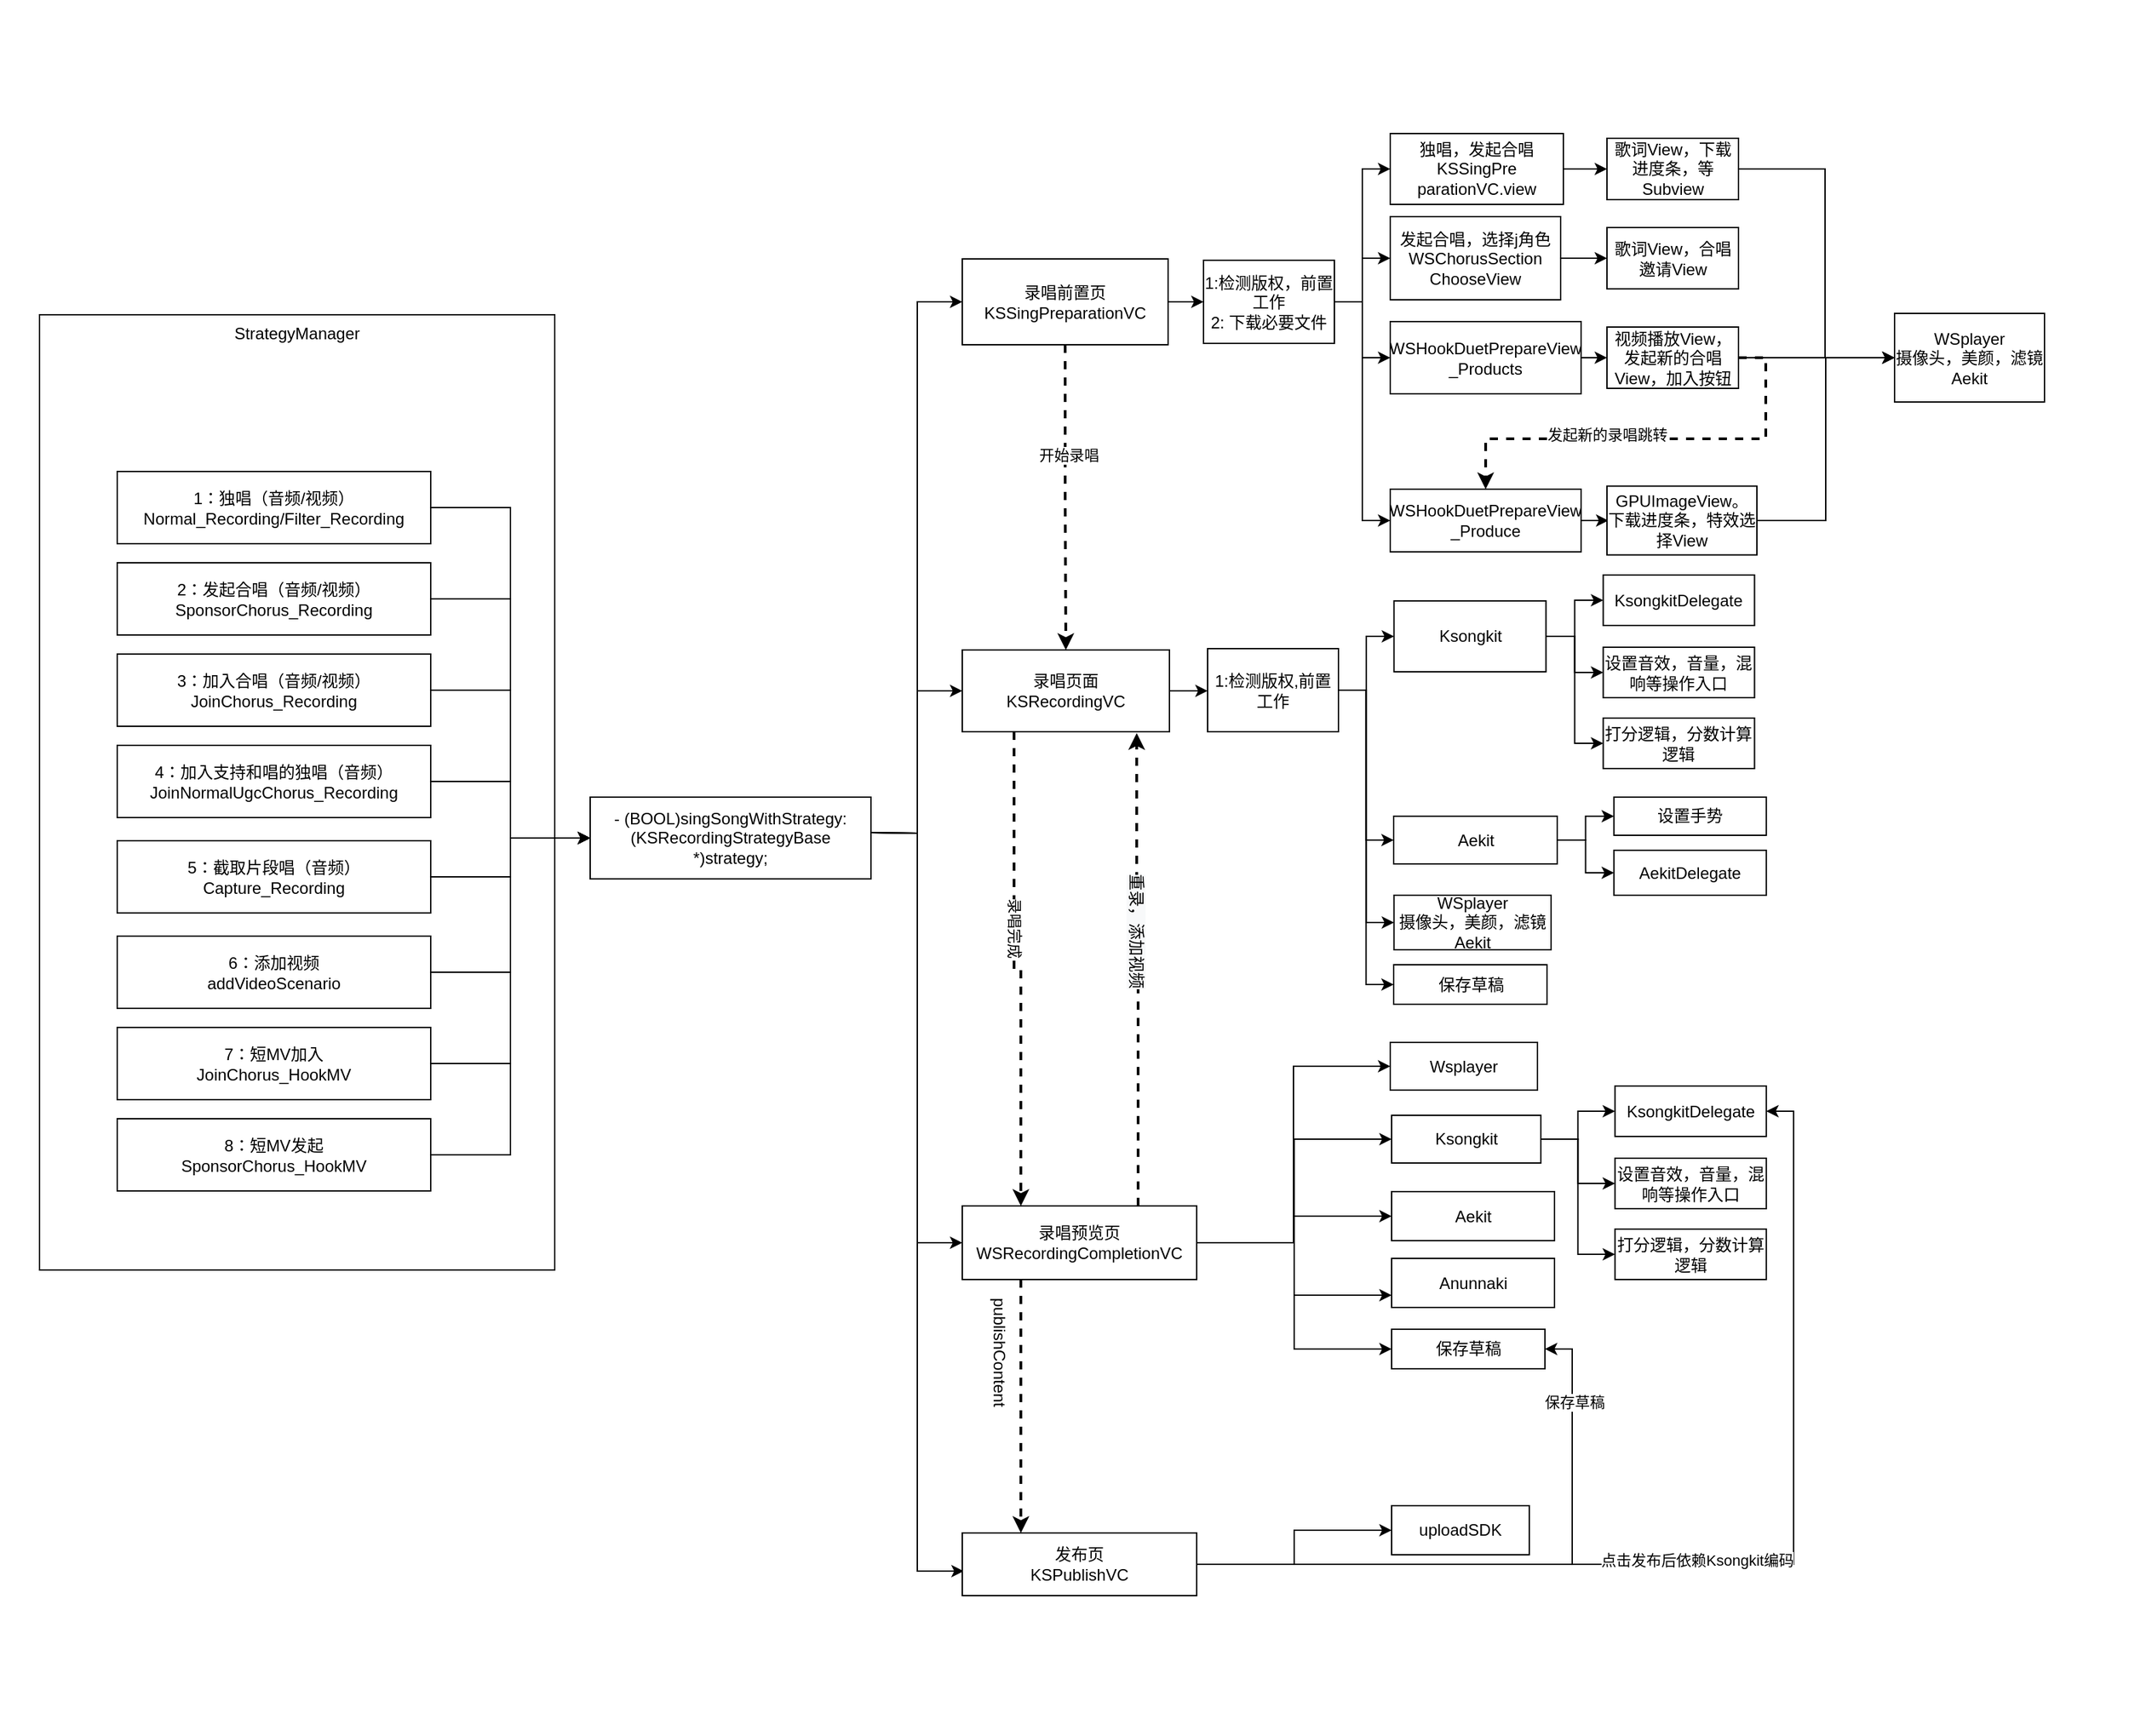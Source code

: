 <mxfile version="14.8.4" type="github">
  <diagram id="AZSGmnTD27FDiJ8ZZ5N1" name="Page-1">
    <mxGraphModel dx="2509" dy="1529" grid="0" gridSize="10" guides="1" tooltips="1" connect="1" arrows="1" fold="1" page="0" pageScale="1" pageWidth="827" pageHeight="1169" math="0" shadow="0">
      <root>
        <mxCell id="0" />
        <mxCell id="1" parent="0" />
        <mxCell id="tynLuWOkbW0R-v78KJ2Y-110" value="StrategyManager" style="rounded=0;whiteSpace=wrap;html=1;verticalAlign=top;" vertex="1" parent="1">
          <mxGeometry x="-543" y="20" width="378" height="701" as="geometry" />
        </mxCell>
        <mxCell id="tynLuWOkbW0R-v78KJ2Y-3" style="edgeStyle=orthogonalEdgeStyle;rounded=0;orthogonalLoop=1;jettySize=auto;html=1;exitX=1;exitY=0.5;exitDx=0;exitDy=0;entryX=0;entryY=0.5;entryDx=0;entryDy=0;" edge="1" parent="1" target="tynLuWOkbW0R-v78KJ2Y-11">
          <mxGeometry relative="1" as="geometry">
            <mxPoint x="67" y="400" as="sourcePoint" />
          </mxGeometry>
        </mxCell>
        <mxCell id="tynLuWOkbW0R-v78KJ2Y-4" style="edgeStyle=orthogonalEdgeStyle;rounded=0;orthogonalLoop=1;jettySize=auto;html=1;exitX=1;exitY=0.5;exitDx=0;exitDy=0;entryX=0.006;entryY=0.609;entryDx=0;entryDy=0;entryPerimeter=0;" edge="1" parent="1" target="tynLuWOkbW0R-v78KJ2Y-30">
          <mxGeometry relative="1" as="geometry">
            <mxPoint x="67" y="400" as="sourcePoint" />
          </mxGeometry>
        </mxCell>
        <mxCell id="tynLuWOkbW0R-v78KJ2Y-5" style="edgeStyle=orthogonalEdgeStyle;rounded=0;orthogonalLoop=1;jettySize=auto;html=1;exitX=1;exitY=0.5;exitDx=0;exitDy=0;entryX=0;entryY=0.5;entryDx=0;entryDy=0;" edge="1" parent="1" target="tynLuWOkbW0R-v78KJ2Y-15">
          <mxGeometry relative="1" as="geometry">
            <mxPoint x="67" y="400" as="sourcePoint" />
          </mxGeometry>
        </mxCell>
        <mxCell id="tynLuWOkbW0R-v78KJ2Y-6" style="edgeStyle=orthogonalEdgeStyle;rounded=0;orthogonalLoop=1;jettySize=auto;html=1;exitX=1;exitY=0.5;exitDx=0;exitDy=0;entryX=0;entryY=0.5;entryDx=0;entryDy=0;strokeWidth=1;" edge="1" parent="1" target="tynLuWOkbW0R-v78KJ2Y-24">
          <mxGeometry relative="1" as="geometry">
            <mxPoint x="67" y="400" as="sourcePoint" />
          </mxGeometry>
        </mxCell>
        <mxCell id="tynLuWOkbW0R-v78KJ2Y-7" value="- (BOOL)singSongWithStrategy:(KSRecordingStrategyBase *)strategy;" style="rounded=0;whiteSpace=wrap;html=1;" vertex="1" parent="1">
          <mxGeometry x="-139" y="374" width="206" height="60" as="geometry" />
        </mxCell>
        <mxCell id="tynLuWOkbW0R-v78KJ2Y-8" style="edgeStyle=orthogonalEdgeStyle;rounded=0;orthogonalLoop=1;jettySize=auto;html=1;exitX=1;exitY=0.5;exitDx=0;exitDy=0;entryX=0;entryY=0.5;entryDx=0;entryDy=0;" edge="1" parent="1" source="tynLuWOkbW0R-v78KJ2Y-11" target="tynLuWOkbW0R-v78KJ2Y-35">
          <mxGeometry relative="1" as="geometry" />
        </mxCell>
        <mxCell id="tynLuWOkbW0R-v78KJ2Y-9" style="edgeStyle=orthogonalEdgeStyle;rounded=0;orthogonalLoop=1;jettySize=auto;html=1;entryX=0.5;entryY=0;entryDx=0;entryDy=0;strokeWidth=2;dashed=1;" edge="1" parent="1" source="tynLuWOkbW0R-v78KJ2Y-11" target="tynLuWOkbW0R-v78KJ2Y-15">
          <mxGeometry relative="1" as="geometry" />
        </mxCell>
        <mxCell id="tynLuWOkbW0R-v78KJ2Y-10" value="开始录唱" style="edgeLabel;html=1;align=center;verticalAlign=middle;resizable=0;points=[];" vertex="1" connectable="0" parent="tynLuWOkbW0R-v78KJ2Y-9">
          <mxGeometry x="-0.278" y="2" relative="1" as="geometry">
            <mxPoint as="offset" />
          </mxGeometry>
        </mxCell>
        <mxCell id="tynLuWOkbW0R-v78KJ2Y-11" value="&lt;div&gt;录唱前置页&lt;/div&gt;&lt;div&gt;KSSingPreparationVC&lt;/div&gt;" style="rounded=0;whiteSpace=wrap;html=1;" vertex="1" parent="1">
          <mxGeometry x="134" y="-21" width="151" height="63" as="geometry" />
        </mxCell>
        <mxCell id="tynLuWOkbW0R-v78KJ2Y-12" style="edgeStyle=orthogonalEdgeStyle;rounded=0;orthogonalLoop=1;jettySize=auto;html=1;exitX=1;exitY=0.5;exitDx=0;exitDy=0;entryX=0;entryY=0.5;entryDx=0;entryDy=0;" edge="1" parent="1" source="tynLuWOkbW0R-v78KJ2Y-15" target="tynLuWOkbW0R-v78KJ2Y-49">
          <mxGeometry relative="1" as="geometry" />
        </mxCell>
        <mxCell id="tynLuWOkbW0R-v78KJ2Y-13" style="edgeStyle=orthogonalEdgeStyle;rounded=0;orthogonalLoop=1;jettySize=auto;html=1;exitX=0.25;exitY=1;exitDx=0;exitDy=0;entryX=0.25;entryY=0;entryDx=0;entryDy=0;dashed=1;strokeWidth=2;" edge="1" parent="1" source="tynLuWOkbW0R-v78KJ2Y-15" target="tynLuWOkbW0R-v78KJ2Y-24">
          <mxGeometry relative="1" as="geometry" />
        </mxCell>
        <mxCell id="tynLuWOkbW0R-v78KJ2Y-14" value="录唱完成" style="edgeLabel;html=1;align=center;verticalAlign=middle;resizable=0;points=[];rotation=90;" vertex="1" connectable="0" parent="tynLuWOkbW0R-v78KJ2Y-13">
          <mxGeometry x="-0.092" y="3" relative="1" as="geometry">
            <mxPoint x="-2" y="-17" as="offset" />
          </mxGeometry>
        </mxCell>
        <mxCell id="tynLuWOkbW0R-v78KJ2Y-15" value="录唱页面&#xa;KSRecordingVC" style="rounded=0;whiteSpace=wrap;html=1;" vertex="1" parent="1">
          <mxGeometry x="134" y="266" width="152" height="60" as="geometry" />
        </mxCell>
        <mxCell id="tynLuWOkbW0R-v78KJ2Y-16" style="edgeStyle=orthogonalEdgeStyle;rounded=0;orthogonalLoop=1;jettySize=auto;html=1;exitX=0.75;exitY=0;exitDx=0;exitDy=0;entryX=0.842;entryY=1.017;entryDx=0;entryDy=0;entryPerimeter=0;dashed=1;strokeWidth=2;" edge="1" parent="1" source="tynLuWOkbW0R-v78KJ2Y-24" target="tynLuWOkbW0R-v78KJ2Y-15">
          <mxGeometry relative="1" as="geometry" />
        </mxCell>
        <mxCell id="tynLuWOkbW0R-v78KJ2Y-17" value="&lt;span style=&quot;font-size: 12px ; background-color: rgb(248 , 249 , 250)&quot;&gt;重录，添加视频&lt;/span&gt;" style="edgeLabel;html=1;align=center;verticalAlign=middle;resizable=0;points=[];rotation=90;" vertex="1" connectable="0" parent="tynLuWOkbW0R-v78KJ2Y-16">
          <mxGeometry x="0.249" y="-1" relative="1" as="geometry">
            <mxPoint x="-1" y="14" as="offset" />
          </mxGeometry>
        </mxCell>
        <mxCell id="tynLuWOkbW0R-v78KJ2Y-18" style="edgeStyle=orthogonalEdgeStyle;rounded=0;orthogonalLoop=1;jettySize=auto;html=1;exitX=0.25;exitY=1;exitDx=0;exitDy=0;entryX=0.25;entryY=0;entryDx=0;entryDy=0;dashed=1;strokeWidth=2;" edge="1" parent="1" source="tynLuWOkbW0R-v78KJ2Y-24" target="tynLuWOkbW0R-v78KJ2Y-30">
          <mxGeometry relative="1" as="geometry" />
        </mxCell>
        <mxCell id="tynLuWOkbW0R-v78KJ2Y-19" style="edgeStyle=orthogonalEdgeStyle;rounded=0;orthogonalLoop=1;jettySize=auto;html=1;exitX=1;exitY=0.5;exitDx=0;exitDy=0;strokeWidth=1;" edge="1" parent="1" source="tynLuWOkbW0R-v78KJ2Y-24" target="tynLuWOkbW0R-v78KJ2Y-91">
          <mxGeometry relative="1" as="geometry" />
        </mxCell>
        <mxCell id="tynLuWOkbW0R-v78KJ2Y-20" style="edgeStyle=orthogonalEdgeStyle;rounded=0;orthogonalLoop=1;jettySize=auto;html=1;exitX=1;exitY=0.5;exitDx=0;exitDy=0;entryX=0;entryY=0.75;entryDx=0;entryDy=0;strokeWidth=1;" edge="1" parent="1" source="tynLuWOkbW0R-v78KJ2Y-24" target="tynLuWOkbW0R-v78KJ2Y-92">
          <mxGeometry relative="1" as="geometry" />
        </mxCell>
        <mxCell id="tynLuWOkbW0R-v78KJ2Y-21" style="edgeStyle=orthogonalEdgeStyle;rounded=0;orthogonalLoop=1;jettySize=auto;html=1;exitX=1;exitY=0.5;exitDx=0;exitDy=0;entryX=0;entryY=0.5;entryDx=0;entryDy=0;strokeWidth=1;" edge="1" parent="1" source="tynLuWOkbW0R-v78KJ2Y-24" target="tynLuWOkbW0R-v78KJ2Y-97">
          <mxGeometry relative="1" as="geometry" />
        </mxCell>
        <mxCell id="tynLuWOkbW0R-v78KJ2Y-22" style="edgeStyle=orthogonalEdgeStyle;rounded=0;orthogonalLoop=1;jettySize=auto;html=1;exitX=1;exitY=0.5;exitDx=0;exitDy=0;entryX=0;entryY=0.5;entryDx=0;entryDy=0;strokeWidth=1;" edge="1" parent="1" source="tynLuWOkbW0R-v78KJ2Y-24" target="tynLuWOkbW0R-v78KJ2Y-103">
          <mxGeometry relative="1" as="geometry" />
        </mxCell>
        <mxCell id="tynLuWOkbW0R-v78KJ2Y-23" style="edgeStyle=orthogonalEdgeStyle;rounded=0;orthogonalLoop=1;jettySize=auto;html=1;exitX=1;exitY=0.5;exitDx=0;exitDy=0;entryX=0;entryY=0.5;entryDx=0;entryDy=0;strokeWidth=1;" edge="1" parent="1" source="tynLuWOkbW0R-v78KJ2Y-24" target="tynLuWOkbW0R-v78KJ2Y-105">
          <mxGeometry relative="1" as="geometry" />
        </mxCell>
        <mxCell id="tynLuWOkbW0R-v78KJ2Y-24" value="录唱预览页&#xa;WSRecordingCompletionVC" style="rounded=0;whiteSpace=wrap;html=1;" vertex="1" parent="1">
          <mxGeometry x="134" y="674" width="172" height="54" as="geometry" />
        </mxCell>
        <mxCell id="tynLuWOkbW0R-v78KJ2Y-25" style="edgeStyle=orthogonalEdgeStyle;rounded=0;orthogonalLoop=1;jettySize=auto;html=1;exitX=1;exitY=0.5;exitDx=0;exitDy=0;entryX=1;entryY=0.5;entryDx=0;entryDy=0;strokeWidth=1;" edge="1" parent="1" source="tynLuWOkbW0R-v78KJ2Y-30" target="tynLuWOkbW0R-v78KJ2Y-98">
          <mxGeometry relative="1" as="geometry" />
        </mxCell>
        <mxCell id="tynLuWOkbW0R-v78KJ2Y-26" value="点击发布后依赖Ksongkit编码" style="edgeLabel;html=1;align=center;verticalAlign=middle;resizable=0;points=[];" vertex="1" connectable="0" parent="tynLuWOkbW0R-v78KJ2Y-25">
          <mxGeometry x="-0.625" y="3" relative="1" as="geometry">
            <mxPoint x="219" as="offset" />
          </mxGeometry>
        </mxCell>
        <mxCell id="tynLuWOkbW0R-v78KJ2Y-27" style="edgeStyle=orthogonalEdgeStyle;rounded=0;orthogonalLoop=1;jettySize=auto;html=1;exitX=1;exitY=0.5;exitDx=0;exitDy=0;entryX=1;entryY=0.5;entryDx=0;entryDy=0;strokeWidth=1;" edge="1" parent="1" source="tynLuWOkbW0R-v78KJ2Y-30" target="tynLuWOkbW0R-v78KJ2Y-103">
          <mxGeometry relative="1" as="geometry" />
        </mxCell>
        <mxCell id="tynLuWOkbW0R-v78KJ2Y-28" value="保存草稿" style="edgeLabel;html=1;align=center;verticalAlign=middle;resizable=0;points=[];" vertex="1" connectable="0" parent="tynLuWOkbW0R-v78KJ2Y-27">
          <mxGeometry x="0.741" relative="1" as="geometry">
            <mxPoint x="1" as="offset" />
          </mxGeometry>
        </mxCell>
        <mxCell id="tynLuWOkbW0R-v78KJ2Y-29" style="edgeStyle=orthogonalEdgeStyle;rounded=0;orthogonalLoop=1;jettySize=auto;html=1;exitX=1;exitY=0.5;exitDx=0;exitDy=0;entryX=0;entryY=0.5;entryDx=0;entryDy=0;strokeWidth=1;" edge="1" parent="1" source="tynLuWOkbW0R-v78KJ2Y-30" target="tynLuWOkbW0R-v78KJ2Y-104">
          <mxGeometry relative="1" as="geometry" />
        </mxCell>
        <mxCell id="tynLuWOkbW0R-v78KJ2Y-30" value="发布页&#xa;KSPublishVC" style="rounded=0;whiteSpace=wrap;html=1;" vertex="1" parent="1">
          <mxGeometry x="134" y="914" width="172" height="46" as="geometry" />
        </mxCell>
        <mxCell id="tynLuWOkbW0R-v78KJ2Y-31" style="edgeStyle=orthogonalEdgeStyle;rounded=0;orthogonalLoop=1;jettySize=auto;html=1;exitX=1;exitY=0.5;exitDx=0;exitDy=0;entryX=0;entryY=0.5;entryDx=0;entryDy=0;" edge="1" parent="1" source="tynLuWOkbW0R-v78KJ2Y-35" target="tynLuWOkbW0R-v78KJ2Y-37">
          <mxGeometry relative="1" as="geometry" />
        </mxCell>
        <mxCell id="tynLuWOkbW0R-v78KJ2Y-32" style="edgeStyle=orthogonalEdgeStyle;rounded=0;orthogonalLoop=1;jettySize=auto;html=1;exitX=1;exitY=0.5;exitDx=0;exitDy=0;entryX=0;entryY=0.5;entryDx=0;entryDy=0;" edge="1" parent="1" source="tynLuWOkbW0R-v78KJ2Y-35" target="tynLuWOkbW0R-v78KJ2Y-39">
          <mxGeometry relative="1" as="geometry" />
        </mxCell>
        <mxCell id="tynLuWOkbW0R-v78KJ2Y-33" style="edgeStyle=orthogonalEdgeStyle;rounded=0;orthogonalLoop=1;jettySize=auto;html=1;exitX=1;exitY=0.5;exitDx=0;exitDy=0;entryX=0;entryY=0.5;entryDx=0;entryDy=0;" edge="1" parent="1" source="tynLuWOkbW0R-v78KJ2Y-35" target="tynLuWOkbW0R-v78KJ2Y-41">
          <mxGeometry relative="1" as="geometry" />
        </mxCell>
        <mxCell id="tynLuWOkbW0R-v78KJ2Y-34" style="edgeStyle=orthogonalEdgeStyle;rounded=0;orthogonalLoop=1;jettySize=auto;html=1;exitX=1;exitY=0.5;exitDx=0;exitDy=0;entryX=0;entryY=0.5;entryDx=0;entryDy=0;" edge="1" parent="1" source="tynLuWOkbW0R-v78KJ2Y-35" target="tynLuWOkbW0R-v78KJ2Y-43">
          <mxGeometry relative="1" as="geometry" />
        </mxCell>
        <mxCell id="tynLuWOkbW0R-v78KJ2Y-35" value="1:检测版权，前置工作&lt;br&gt;2: 下载必要文件" style="whiteSpace=wrap;html=1;" vertex="1" parent="1">
          <mxGeometry x="311" y="-20" width="96" height="61" as="geometry" />
        </mxCell>
        <mxCell id="tynLuWOkbW0R-v78KJ2Y-36" value="" style="edgeStyle=orthogonalEdgeStyle;rounded=0;orthogonalLoop=1;jettySize=auto;html=1;" edge="1" parent="1" source="tynLuWOkbW0R-v78KJ2Y-37" target="tynLuWOkbW0R-v78KJ2Y-70">
          <mxGeometry relative="1" as="geometry" />
        </mxCell>
        <mxCell id="tynLuWOkbW0R-v78KJ2Y-37" value="&lt;span&gt;独唱，发起合唱&lt;br&gt;KSSingPre&lt;br&gt;parationVC.view&lt;/span&gt;" style="whiteSpace=wrap;html=1;" vertex="1" parent="1">
          <mxGeometry x="448" y="-113" width="127" height="52" as="geometry" />
        </mxCell>
        <mxCell id="tynLuWOkbW0R-v78KJ2Y-38" value="" style="edgeStyle=orthogonalEdgeStyle;rounded=0;orthogonalLoop=1;jettySize=auto;html=1;" edge="1" parent="1" source="tynLuWOkbW0R-v78KJ2Y-39" target="tynLuWOkbW0R-v78KJ2Y-71">
          <mxGeometry relative="1" as="geometry" />
        </mxCell>
        <mxCell id="tynLuWOkbW0R-v78KJ2Y-39" value="发起合唱，选择j角色&lt;br&gt;WSChorusSection&lt;br&gt;ChooseView" style="whiteSpace=wrap;html=1;" vertex="1" parent="1">
          <mxGeometry x="448" y="-52" width="125" height="61" as="geometry" />
        </mxCell>
        <mxCell id="tynLuWOkbW0R-v78KJ2Y-40" style="edgeStyle=orthogonalEdgeStyle;rounded=0;orthogonalLoop=1;jettySize=auto;html=1;exitX=1;exitY=0.5;exitDx=0;exitDy=0;entryX=0;entryY=0.5;entryDx=0;entryDy=0;" edge="1" parent="1" source="tynLuWOkbW0R-v78KJ2Y-41" target="tynLuWOkbW0R-v78KJ2Y-75">
          <mxGeometry relative="1" as="geometry" />
        </mxCell>
        <mxCell id="tynLuWOkbW0R-v78KJ2Y-41" value="WSHookDuetPrepareView&lt;br&gt;_Products" style="rounded=0;whiteSpace=wrap;html=1;" vertex="1" parent="1">
          <mxGeometry x="448" y="25" width="140" height="53" as="geometry" />
        </mxCell>
        <mxCell id="tynLuWOkbW0R-v78KJ2Y-42" value="" style="edgeStyle=orthogonalEdgeStyle;rounded=0;orthogonalLoop=1;jettySize=auto;html=1;" edge="1" parent="1" source="tynLuWOkbW0R-v78KJ2Y-43" target="tynLuWOkbW0R-v78KJ2Y-77">
          <mxGeometry relative="1" as="geometry" />
        </mxCell>
        <mxCell id="tynLuWOkbW0R-v78KJ2Y-43" value="WSHookDuetPrepareView&lt;br&gt;_Produce" style="rounded=0;whiteSpace=wrap;html=1;" vertex="1" parent="1">
          <mxGeometry x="448" y="148" width="140" height="46" as="geometry" />
        </mxCell>
        <mxCell id="tynLuWOkbW0R-v78KJ2Y-44" style="edgeStyle=orthogonalEdgeStyle;rounded=0;orthogonalLoop=1;jettySize=auto;html=1;exitX=0.5;exitY=1;exitDx=0;exitDy=0;" edge="1" parent="1" source="tynLuWOkbW0R-v78KJ2Y-41" target="tynLuWOkbW0R-v78KJ2Y-41">
          <mxGeometry relative="1" as="geometry" />
        </mxCell>
        <mxCell id="tynLuWOkbW0R-v78KJ2Y-45" value="" style="edgeStyle=orthogonalEdgeStyle;rounded=0;orthogonalLoop=1;jettySize=auto;html=1;strokeWidth=1;" edge="1" parent="1" source="tynLuWOkbW0R-v78KJ2Y-49" target="tynLuWOkbW0R-v78KJ2Y-82">
          <mxGeometry relative="1" as="geometry" />
        </mxCell>
        <mxCell id="tynLuWOkbW0R-v78KJ2Y-46" style="edgeStyle=orthogonalEdgeStyle;rounded=0;orthogonalLoop=1;jettySize=auto;html=1;exitX=1;exitY=0.5;exitDx=0;exitDy=0;entryX=0;entryY=0.5;entryDx=0;entryDy=0;strokeWidth=1;" edge="1" parent="1" source="tynLuWOkbW0R-v78KJ2Y-49" target="tynLuWOkbW0R-v78KJ2Y-85">
          <mxGeometry relative="1" as="geometry" />
        </mxCell>
        <mxCell id="tynLuWOkbW0R-v78KJ2Y-47" style="edgeStyle=orthogonalEdgeStyle;rounded=0;orthogonalLoop=1;jettySize=auto;html=1;exitX=1;exitY=0.5;exitDx=0;exitDy=0;entryX=0;entryY=0.5;entryDx=0;entryDy=0;strokeWidth=1;" edge="1" parent="1" source="tynLuWOkbW0R-v78KJ2Y-49" target="tynLuWOkbW0R-v78KJ2Y-101">
          <mxGeometry relative="1" as="geometry" />
        </mxCell>
        <mxCell id="tynLuWOkbW0R-v78KJ2Y-48" style="edgeStyle=orthogonalEdgeStyle;rounded=0;orthogonalLoop=1;jettySize=auto;html=1;exitX=1;exitY=0.5;exitDx=0;exitDy=0;entryX=0;entryY=0.5;entryDx=0;entryDy=0;strokeWidth=1;" edge="1" parent="1" source="tynLuWOkbW0R-v78KJ2Y-49" target="tynLuWOkbW0R-v78KJ2Y-102">
          <mxGeometry relative="1" as="geometry" />
        </mxCell>
        <mxCell id="tynLuWOkbW0R-v78KJ2Y-49" value="1:检测版权,前置工作" style="whiteSpace=wrap;html=1;" vertex="1" parent="1">
          <mxGeometry x="314" y="265" width="96" height="61" as="geometry" />
        </mxCell>
        <mxCell id="tynLuWOkbW0R-v78KJ2Y-50" style="edgeStyle=orthogonalEdgeStyle;rounded=0;orthogonalLoop=1;jettySize=auto;html=1;entryX=0;entryY=0.5;entryDx=0;entryDy=0;" edge="1" parent="1" source="tynLuWOkbW0R-v78KJ2Y-61" target="tynLuWOkbW0R-v78KJ2Y-7">
          <mxGeometry relative="1" as="geometry" />
        </mxCell>
        <mxCell id="tynLuWOkbW0R-v78KJ2Y-51" style="edgeStyle=orthogonalEdgeStyle;rounded=0;orthogonalLoop=1;jettySize=auto;html=1;exitX=1;exitY=0.5;exitDx=0;exitDy=0;entryX=0;entryY=0.5;entryDx=0;entryDy=0;" edge="1" parent="1" source="tynLuWOkbW0R-v78KJ2Y-62" target="tynLuWOkbW0R-v78KJ2Y-7">
          <mxGeometry relative="1" as="geometry" />
        </mxCell>
        <mxCell id="tynLuWOkbW0R-v78KJ2Y-52" style="edgeStyle=orthogonalEdgeStyle;rounded=0;orthogonalLoop=1;jettySize=auto;html=1;exitX=1;exitY=0.5;exitDx=0;exitDy=0;entryX=0;entryY=0.5;entryDx=0;entryDy=0;" edge="1" parent="1" source="tynLuWOkbW0R-v78KJ2Y-63" target="tynLuWOkbW0R-v78KJ2Y-7">
          <mxGeometry relative="1" as="geometry" />
        </mxCell>
        <mxCell id="tynLuWOkbW0R-v78KJ2Y-53" style="edgeStyle=orthogonalEdgeStyle;rounded=0;orthogonalLoop=1;jettySize=auto;html=1;exitX=1;exitY=0.5;exitDx=0;exitDy=0;entryX=0;entryY=0.5;entryDx=0;entryDy=0;" edge="1" parent="1" source="tynLuWOkbW0R-v78KJ2Y-64" target="tynLuWOkbW0R-v78KJ2Y-7">
          <mxGeometry relative="1" as="geometry" />
        </mxCell>
        <mxCell id="tynLuWOkbW0R-v78KJ2Y-54" style="edgeStyle=orthogonalEdgeStyle;rounded=0;orthogonalLoop=1;jettySize=auto;html=1;entryX=0;entryY=0.5;entryDx=0;entryDy=0;" edge="1" parent="1" source="tynLuWOkbW0R-v78KJ2Y-65" target="tynLuWOkbW0R-v78KJ2Y-7">
          <mxGeometry relative="1" as="geometry">
            <mxPoint x="291" y="250" as="targetPoint" />
          </mxGeometry>
        </mxCell>
        <mxCell id="tynLuWOkbW0R-v78KJ2Y-55" style="edgeStyle=orthogonalEdgeStyle;rounded=0;orthogonalLoop=1;jettySize=auto;html=1;exitX=1;exitY=0.5;exitDx=0;exitDy=0;entryX=0;entryY=0.5;entryDx=0;entryDy=0;" edge="1" parent="1" source="tynLuWOkbW0R-v78KJ2Y-66" target="tynLuWOkbW0R-v78KJ2Y-7">
          <mxGeometry relative="1" as="geometry" />
        </mxCell>
        <mxCell id="tynLuWOkbW0R-v78KJ2Y-56" style="edgeStyle=orthogonalEdgeStyle;rounded=0;orthogonalLoop=1;jettySize=auto;html=1;exitX=1;exitY=0.5;exitDx=0;exitDy=0;entryX=0;entryY=0.5;entryDx=0;entryDy=0;" edge="1" parent="1" source="tynLuWOkbW0R-v78KJ2Y-67" target="tynLuWOkbW0R-v78KJ2Y-7">
          <mxGeometry relative="1" as="geometry" />
        </mxCell>
        <mxCell id="tynLuWOkbW0R-v78KJ2Y-57" style="edgeStyle=orthogonalEdgeStyle;rounded=0;orthogonalLoop=1;jettySize=auto;html=1;exitX=1;exitY=0.5;exitDx=0;exitDy=0;entryX=0;entryY=0.5;entryDx=0;entryDy=0;" edge="1" parent="1" source="tynLuWOkbW0R-v78KJ2Y-68" target="tynLuWOkbW0R-v78KJ2Y-7">
          <mxGeometry relative="1" as="geometry" />
        </mxCell>
        <mxCell id="tynLuWOkbW0R-v78KJ2Y-58" value="" style="group" vertex="1" connectable="0" parent="1">
          <mxGeometry x="-486" y="79" width="230" height="584" as="geometry" />
        </mxCell>
        <mxCell id="tynLuWOkbW0R-v78KJ2Y-59" value="" style="group" vertex="1" connectable="0" parent="tynLuWOkbW0R-v78KJ2Y-58">
          <mxGeometry y="56" width="230" height="528" as="geometry" />
        </mxCell>
        <mxCell id="tynLuWOkbW0R-v78KJ2Y-60" value="" style="group" vertex="1" connectable="0" parent="tynLuWOkbW0R-v78KJ2Y-59">
          <mxGeometry width="230" height="528" as="geometry" />
        </mxCell>
        <mxCell id="tynLuWOkbW0R-v78KJ2Y-61" value="1：独唱（音频/视频）&#xa;Normal_Recording/Filter_Recording" style="rounded=0;whiteSpace=wrap;html=1;" vertex="1" parent="tynLuWOkbW0R-v78KJ2Y-60">
          <mxGeometry width="230" height="53" as="geometry" />
        </mxCell>
        <mxCell id="tynLuWOkbW0R-v78KJ2Y-62" value="&lt;div&gt;2：发起合唱（音频/视频）&lt;/div&gt;&lt;div&gt;SponsorChorus_Recording&lt;/div&gt;" style="rounded=0;whiteSpace=wrap;html=1;" vertex="1" parent="tynLuWOkbW0R-v78KJ2Y-60">
          <mxGeometry y="67" width="230" height="53" as="geometry" />
        </mxCell>
        <mxCell id="tynLuWOkbW0R-v78KJ2Y-63" value="&lt;div&gt;3：加入合唱（音频/视频）&lt;/div&gt;&lt;div&gt;JoinChorus_Recording&lt;/div&gt;" style="rounded=0;whiteSpace=wrap;html=1;" vertex="1" parent="tynLuWOkbW0R-v78KJ2Y-60">
          <mxGeometry y="134" width="230" height="53" as="geometry" />
        </mxCell>
        <mxCell id="tynLuWOkbW0R-v78KJ2Y-64" value="&lt;div&gt;4：加入支持和唱的独唱（音频）&lt;/div&gt;&lt;div&gt;JoinNormalUgcChorus_Recording&lt;/div&gt;" style="rounded=0;whiteSpace=wrap;html=1;" vertex="1" parent="tynLuWOkbW0R-v78KJ2Y-60">
          <mxGeometry y="201" width="230" height="53" as="geometry" />
        </mxCell>
        <mxCell id="tynLuWOkbW0R-v78KJ2Y-65" value="&lt;div&gt;5：截取片段唱（音频）&lt;/div&gt;&lt;div&gt;Capture_Recording&lt;/div&gt;" style="rounded=0;whiteSpace=wrap;html=1;" vertex="1" parent="tynLuWOkbW0R-v78KJ2Y-60">
          <mxGeometry y="271" width="230" height="53" as="geometry" />
        </mxCell>
        <mxCell id="tynLuWOkbW0R-v78KJ2Y-66" value="&lt;div&gt;6：添加视频&lt;/div&gt;&lt;div&gt;addVideoScenario&lt;/div&gt;" style="rounded=0;whiteSpace=wrap;html=1;" vertex="1" parent="tynLuWOkbW0R-v78KJ2Y-60">
          <mxGeometry y="341" width="230" height="53" as="geometry" />
        </mxCell>
        <mxCell id="tynLuWOkbW0R-v78KJ2Y-67" value="&lt;div&gt;7：短MV加入&lt;/div&gt;&lt;div&gt;JoinChorus_HookMV&lt;/div&gt;" style="rounded=0;whiteSpace=wrap;html=1;" vertex="1" parent="tynLuWOkbW0R-v78KJ2Y-60">
          <mxGeometry y="408" width="230" height="53" as="geometry" />
        </mxCell>
        <mxCell id="tynLuWOkbW0R-v78KJ2Y-68" value="&lt;div&gt;8：短MV发起&lt;/div&gt;&lt;div&gt;SponsorChorus_HookMV&lt;/div&gt;" style="rounded=0;whiteSpace=wrap;html=1;" vertex="1" parent="tynLuWOkbW0R-v78KJ2Y-60">
          <mxGeometry y="475" width="230" height="53" as="geometry" />
        </mxCell>
        <mxCell id="tynLuWOkbW0R-v78KJ2Y-69" style="edgeStyle=orthogonalEdgeStyle;rounded=0;orthogonalLoop=1;jettySize=auto;html=1;exitX=1;exitY=0.5;exitDx=0;exitDy=0;entryX=0;entryY=0.5;entryDx=0;entryDy=0;strokeWidth=1;" edge="1" parent="1" source="tynLuWOkbW0R-v78KJ2Y-70" target="tynLuWOkbW0R-v78KJ2Y-78">
          <mxGeometry relative="1" as="geometry">
            <Array as="points">
              <mxPoint x="767" y="-87" />
              <mxPoint x="767" y="51" />
            </Array>
          </mxGeometry>
        </mxCell>
        <mxCell id="tynLuWOkbW0R-v78KJ2Y-70" value="歌词View，下载进度条，等Subview" style="whiteSpace=wrap;html=1;" vertex="1" parent="1">
          <mxGeometry x="607" y="-109.5" width="96.5" height="45" as="geometry" />
        </mxCell>
        <mxCell id="tynLuWOkbW0R-v78KJ2Y-71" value="歌词View，合唱邀请View" style="whiteSpace=wrap;html=1;" vertex="1" parent="1">
          <mxGeometry x="607" y="-44" width="96.5" height="45" as="geometry" />
        </mxCell>
        <mxCell id="tynLuWOkbW0R-v78KJ2Y-72" style="edgeStyle=orthogonalEdgeStyle;rounded=0;orthogonalLoop=1;jettySize=auto;html=1;exitX=1;exitY=0.5;exitDx=0;exitDy=0;entryX=0.5;entryY=0;entryDx=0;entryDy=0;dashed=1;strokeWidth=2;" edge="1" parent="1" source="tynLuWOkbW0R-v78KJ2Y-75" target="tynLuWOkbW0R-v78KJ2Y-43">
          <mxGeometry relative="1" as="geometry" />
        </mxCell>
        <mxCell id="tynLuWOkbW0R-v78KJ2Y-73" value="发起新的录唱跳转" style="edgeLabel;html=1;align=center;verticalAlign=middle;resizable=0;points=[];" vertex="1" connectable="0" parent="tynLuWOkbW0R-v78KJ2Y-72">
          <mxGeometry x="-0.137" y="1" relative="1" as="geometry">
            <mxPoint x="-57" y="-4" as="offset" />
          </mxGeometry>
        </mxCell>
        <mxCell id="tynLuWOkbW0R-v78KJ2Y-74" style="edgeStyle=orthogonalEdgeStyle;rounded=0;orthogonalLoop=1;jettySize=auto;html=1;exitX=1;exitY=0.5;exitDx=0;exitDy=0;entryX=0;entryY=0.5;entryDx=0;entryDy=0;strokeWidth=1;" edge="1" parent="1" source="tynLuWOkbW0R-v78KJ2Y-75" target="tynLuWOkbW0R-v78KJ2Y-78">
          <mxGeometry relative="1" as="geometry" />
        </mxCell>
        <mxCell id="tynLuWOkbW0R-v78KJ2Y-75" value="视频播放View，发起新的合唱View，加入按钮" style="whiteSpace=wrap;html=1;" vertex="1" parent="1">
          <mxGeometry x="607" y="29" width="96.5" height="45" as="geometry" />
        </mxCell>
        <mxCell id="tynLuWOkbW0R-v78KJ2Y-76" style="edgeStyle=orthogonalEdgeStyle;rounded=0;orthogonalLoop=1;jettySize=auto;html=1;exitX=1;exitY=0.5;exitDx=0;exitDy=0;entryX=0;entryY=0.5;entryDx=0;entryDy=0;strokeWidth=1;" edge="1" parent="1" source="tynLuWOkbW0R-v78KJ2Y-77" target="tynLuWOkbW0R-v78KJ2Y-78">
          <mxGeometry relative="1" as="geometry" />
        </mxCell>
        <mxCell id="tynLuWOkbW0R-v78KJ2Y-77" value="GPUImageView。下载进度条，特效选择View" style="whiteSpace=wrap;html=1;rounded=0;" vertex="1" parent="1">
          <mxGeometry x="607" y="145.75" width="110" height="50.5" as="geometry" />
        </mxCell>
        <mxCell id="tynLuWOkbW0R-v78KJ2Y-78" value="WSplayer&lt;br&gt;摄像头，美颜，滤镜&lt;br&gt;Aekit" style="whiteSpace=wrap;html=1;" vertex="1" parent="1">
          <mxGeometry x="818" y="19" width="110" height="65" as="geometry" />
        </mxCell>
        <mxCell id="tynLuWOkbW0R-v78KJ2Y-79" value="" style="edgeStyle=orthogonalEdgeStyle;rounded=0;orthogonalLoop=1;jettySize=auto;html=1;strokeWidth=1;" edge="1" parent="1" source="tynLuWOkbW0R-v78KJ2Y-82" target="tynLuWOkbW0R-v78KJ2Y-86">
          <mxGeometry relative="1" as="geometry" />
        </mxCell>
        <mxCell id="tynLuWOkbW0R-v78KJ2Y-80" style="edgeStyle=orthogonalEdgeStyle;rounded=0;orthogonalLoop=1;jettySize=auto;html=1;exitX=1;exitY=0.5;exitDx=0;exitDy=0;entryX=0;entryY=0.5;entryDx=0;entryDy=0;strokeWidth=1;" edge="1" parent="1" source="tynLuWOkbW0R-v78KJ2Y-82" target="tynLuWOkbW0R-v78KJ2Y-88">
          <mxGeometry relative="1" as="geometry" />
        </mxCell>
        <mxCell id="tynLuWOkbW0R-v78KJ2Y-81" style="edgeStyle=orthogonalEdgeStyle;rounded=0;orthogonalLoop=1;jettySize=auto;html=1;exitX=1;exitY=0.5;exitDx=0;exitDy=0;entryX=0;entryY=0.5;entryDx=0;entryDy=0;strokeWidth=1;" edge="1" parent="1" source="tynLuWOkbW0R-v78KJ2Y-82" target="tynLuWOkbW0R-v78KJ2Y-90">
          <mxGeometry relative="1" as="geometry" />
        </mxCell>
        <mxCell id="tynLuWOkbW0R-v78KJ2Y-82" value="Ksongkit" style="whiteSpace=wrap;html=1;" vertex="1" parent="1">
          <mxGeometry x="450.75" y="230" width="111.5" height="52" as="geometry" />
        </mxCell>
        <mxCell id="tynLuWOkbW0R-v78KJ2Y-83" value="" style="edgeStyle=orthogonalEdgeStyle;rounded=0;orthogonalLoop=1;jettySize=auto;html=1;strokeWidth=1;" edge="1" parent="1" source="tynLuWOkbW0R-v78KJ2Y-85" target="tynLuWOkbW0R-v78KJ2Y-87">
          <mxGeometry relative="1" as="geometry" />
        </mxCell>
        <mxCell id="tynLuWOkbW0R-v78KJ2Y-84" style="edgeStyle=orthogonalEdgeStyle;rounded=0;orthogonalLoop=1;jettySize=auto;html=1;exitX=1;exitY=0.5;exitDx=0;exitDy=0;entryX=0;entryY=0.5;entryDx=0;entryDy=0;strokeWidth=1;" edge="1" parent="1" source="tynLuWOkbW0R-v78KJ2Y-85" target="tynLuWOkbW0R-v78KJ2Y-89">
          <mxGeometry relative="1" as="geometry" />
        </mxCell>
        <mxCell id="tynLuWOkbW0R-v78KJ2Y-85" value="Aekit" style="whiteSpace=wrap;html=1;" vertex="1" parent="1">
          <mxGeometry x="450.5" y="388" width="120" height="35" as="geometry" />
        </mxCell>
        <mxCell id="tynLuWOkbW0R-v78KJ2Y-86" value="KsongkitDelegate" style="whiteSpace=wrap;html=1;" vertex="1" parent="1">
          <mxGeometry x="604.25" y="211" width="111" height="37" as="geometry" />
        </mxCell>
        <mxCell id="tynLuWOkbW0R-v78KJ2Y-87" value="AekitDelegate" style="whiteSpace=wrap;html=1;" vertex="1" parent="1">
          <mxGeometry x="612.13" y="413" width="111.75" height="33" as="geometry" />
        </mxCell>
        <mxCell id="tynLuWOkbW0R-v78KJ2Y-88" value="设置音效，音量，混响等操作入口" style="whiteSpace=wrap;html=1;" vertex="1" parent="1">
          <mxGeometry x="604.25" y="264" width="111" height="37" as="geometry" />
        </mxCell>
        <mxCell id="tynLuWOkbW0R-v78KJ2Y-89" value="设置手势" style="whiteSpace=wrap;html=1;" vertex="1" parent="1">
          <mxGeometry x="612.13" y="374" width="111.75" height="28" as="geometry" />
        </mxCell>
        <mxCell id="tynLuWOkbW0R-v78KJ2Y-90" value="打分逻辑，分数计算逻辑" style="whiteSpace=wrap;html=1;" vertex="1" parent="1">
          <mxGeometry x="604.25" y="316" width="111" height="37" as="geometry" />
        </mxCell>
        <mxCell id="tynLuWOkbW0R-v78KJ2Y-91" value="Aekit" style="whiteSpace=wrap;html=1;" vertex="1" parent="1">
          <mxGeometry x="449" y="663.5" width="119.5" height="36" as="geometry" />
        </mxCell>
        <mxCell id="tynLuWOkbW0R-v78KJ2Y-92" value="Anunnaki" style="whiteSpace=wrap;html=1;" vertex="1" parent="1">
          <mxGeometry x="449" y="712.5" width="119.5" height="36" as="geometry" />
        </mxCell>
        <mxCell id="tynLuWOkbW0R-v78KJ2Y-93" value="publishContent&lt;br&gt;" style="text;html=1;align=center;verticalAlign=middle;resizable=0;points=[];autosize=1;strokeColor=none;rotation=90;" vertex="1" parent="1">
          <mxGeometry x="116" y="772" width="90" height="18" as="geometry" />
        </mxCell>
        <mxCell id="tynLuWOkbW0R-v78KJ2Y-94" value="" style="edgeStyle=orthogonalEdgeStyle;rounded=0;orthogonalLoop=1;jettySize=auto;html=1;strokeWidth=1;" edge="1" parent="1" source="tynLuWOkbW0R-v78KJ2Y-97" target="tynLuWOkbW0R-v78KJ2Y-98">
          <mxGeometry relative="1" as="geometry" />
        </mxCell>
        <mxCell id="tynLuWOkbW0R-v78KJ2Y-95" style="edgeStyle=orthogonalEdgeStyle;rounded=0;orthogonalLoop=1;jettySize=auto;html=1;exitX=1;exitY=0.5;exitDx=0;exitDy=0;entryX=0;entryY=0.5;entryDx=0;entryDy=0;strokeWidth=1;" edge="1" parent="1" source="tynLuWOkbW0R-v78KJ2Y-97" target="tynLuWOkbW0R-v78KJ2Y-99">
          <mxGeometry relative="1" as="geometry" />
        </mxCell>
        <mxCell id="tynLuWOkbW0R-v78KJ2Y-96" style="edgeStyle=orthogonalEdgeStyle;rounded=0;orthogonalLoop=1;jettySize=auto;html=1;exitX=1;exitY=0.5;exitDx=0;exitDy=0;entryX=0;entryY=0.5;entryDx=0;entryDy=0;strokeWidth=1;" edge="1" parent="1" source="tynLuWOkbW0R-v78KJ2Y-97" target="tynLuWOkbW0R-v78KJ2Y-100">
          <mxGeometry relative="1" as="geometry" />
        </mxCell>
        <mxCell id="tynLuWOkbW0R-v78KJ2Y-97" value="Ksongkit" style="whiteSpace=wrap;html=1;" vertex="1" parent="1">
          <mxGeometry x="449" y="607.5" width="109.5" height="35" as="geometry" />
        </mxCell>
        <mxCell id="tynLuWOkbW0R-v78KJ2Y-98" value="KsongkitDelegate" style="whiteSpace=wrap;html=1;" vertex="1" parent="1">
          <mxGeometry x="612.88" y="586" width="111" height="37" as="geometry" />
        </mxCell>
        <mxCell id="tynLuWOkbW0R-v78KJ2Y-99" value="设置音效，音量，混响等操作入口" style="whiteSpace=wrap;html=1;" vertex="1" parent="1">
          <mxGeometry x="612.88" y="639" width="111" height="37" as="geometry" />
        </mxCell>
        <mxCell id="tynLuWOkbW0R-v78KJ2Y-100" value="打分逻辑，分数计算逻辑" style="whiteSpace=wrap;html=1;" vertex="1" parent="1">
          <mxGeometry x="612.88" y="691" width="111" height="37" as="geometry" />
        </mxCell>
        <mxCell id="tynLuWOkbW0R-v78KJ2Y-101" value="WSplayer&lt;br&gt;摄像头，美颜，滤镜&lt;br&gt;Aekit" style="whiteSpace=wrap;html=1;" vertex="1" parent="1">
          <mxGeometry x="450.75" y="446" width="115.25" height="40" as="geometry" />
        </mxCell>
        <mxCell id="tynLuWOkbW0R-v78KJ2Y-102" value="保存草稿" style="whiteSpace=wrap;html=1;" vertex="1" parent="1">
          <mxGeometry x="450.5" y="497" width="112.5" height="29" as="geometry" />
        </mxCell>
        <mxCell id="tynLuWOkbW0R-v78KJ2Y-103" value="保存草稿" style="whiteSpace=wrap;html=1;" vertex="1" parent="1">
          <mxGeometry x="449" y="764.5" width="112.5" height="29" as="geometry" />
        </mxCell>
        <mxCell id="tynLuWOkbW0R-v78KJ2Y-104" value="uploadSDK" style="rounded=0;whiteSpace=wrap;html=1;" vertex="1" parent="1">
          <mxGeometry x="449" y="894" width="101" height="36" as="geometry" />
        </mxCell>
        <mxCell id="tynLuWOkbW0R-v78KJ2Y-105" value="Wsplayer" style="whiteSpace=wrap;html=1;" vertex="1" parent="1">
          <mxGeometry x="448" y="554" width="108" height="35" as="geometry" />
        </mxCell>
        <mxCell id="tynLuWOkbW0R-v78KJ2Y-106" value="&amp;nbsp;&amp;nbsp;" style="text;html=1;align=center;verticalAlign=middle;resizable=0;points=[];autosize=1;strokeColor=none;" vertex="1" parent="1">
          <mxGeometry x="972" y="988" width="17" height="18" as="geometry" />
        </mxCell>
        <mxCell id="tynLuWOkbW0R-v78KJ2Y-107" value="&amp;nbsp;&amp;nbsp;" style="text;html=1;align=center;verticalAlign=middle;resizable=0;points=[];autosize=1;strokeColor=none;" vertex="1" parent="1">
          <mxGeometry x="-572" y="1044" width="17" height="18" as="geometry" />
        </mxCell>
        <mxCell id="tynLuWOkbW0R-v78KJ2Y-108" value="&amp;nbsp;&amp;nbsp;" style="text;html=1;align=center;verticalAlign=middle;resizable=0;points=[];autosize=1;strokeColor=none;" vertex="1" parent="1">
          <mxGeometry x="972" y="-211" width="17" height="18" as="geometry" />
        </mxCell>
        <mxCell id="tynLuWOkbW0R-v78KJ2Y-109" value="&amp;nbsp;&amp;nbsp;" style="text;html=1;align=center;verticalAlign=middle;resizable=0;points=[];autosize=1;strokeColor=none;" vertex="1" parent="1">
          <mxGeometry x="-572" y="-211" width="17" height="18" as="geometry" />
        </mxCell>
      </root>
    </mxGraphModel>
  </diagram>
</mxfile>
